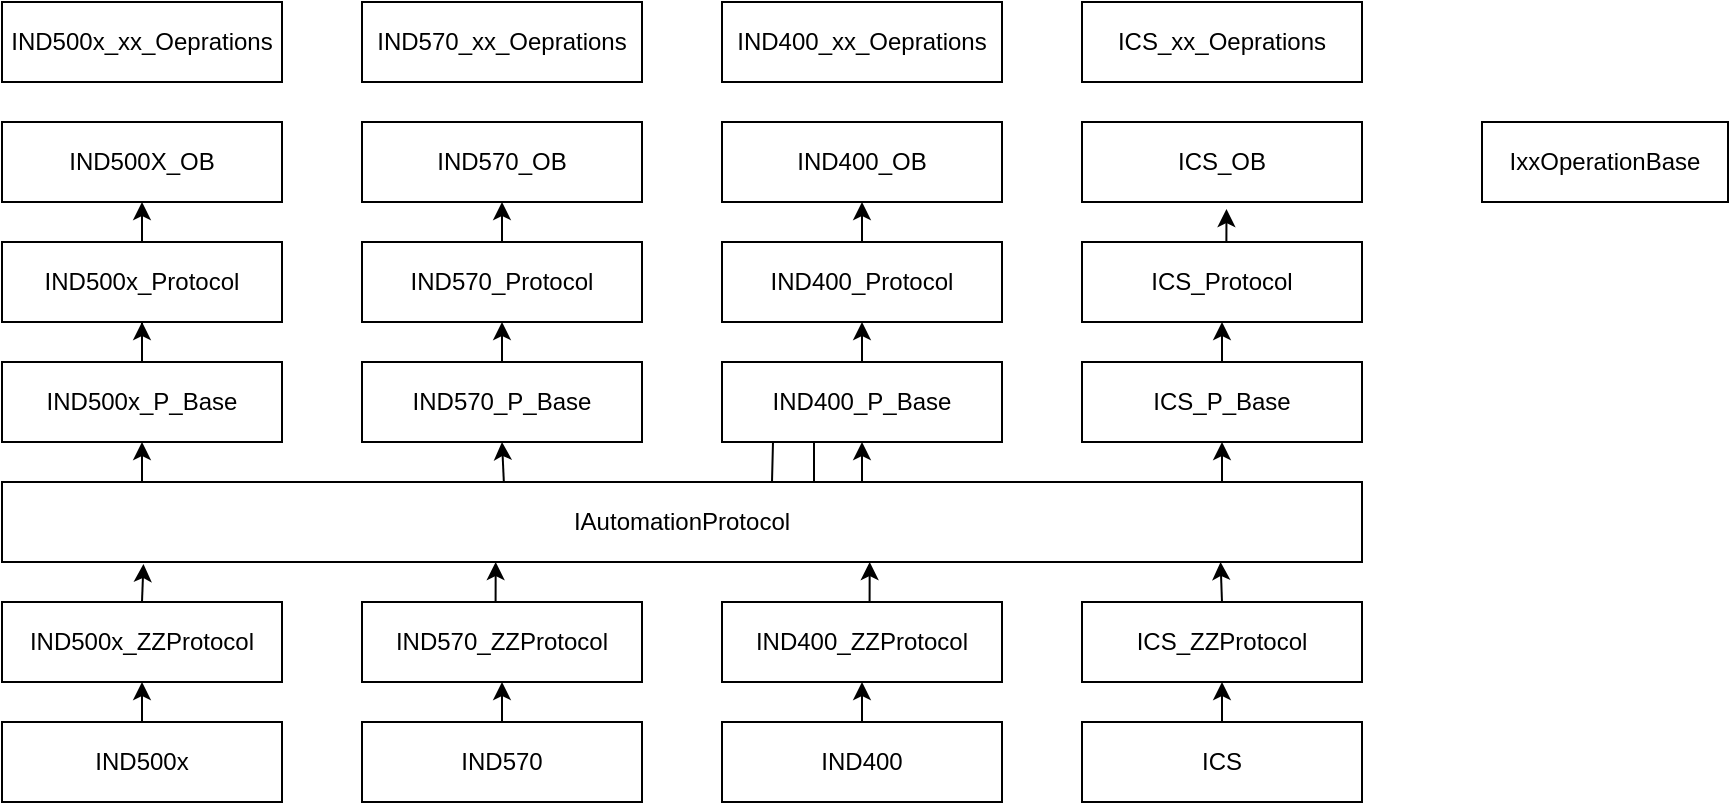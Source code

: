 <mxfile version="20.2.0" type="github">
  <diagram id="ZTMRkwRH3Y6STqkpY4_5" name="第 1 页">
    <mxGraphModel dx="1185" dy="693" grid="1" gridSize="10" guides="1" tooltips="1" connect="1" arrows="1" fold="1" page="1" pageScale="1" pageWidth="827" pageHeight="1169" math="0" shadow="0">
      <root>
        <mxCell id="0" />
        <mxCell id="1" parent="0" />
        <mxCell id="6fKO2jBU-R8SY8L-EKMl-38" style="edgeStyle=orthogonalEdgeStyle;rounded=0;orthogonalLoop=1;jettySize=auto;html=1;exitX=0.5;exitY=0;exitDx=0;exitDy=0;entryX=0.5;entryY=1;entryDx=0;entryDy=0;" edge="1" parent="1" source="6fKO2jBU-R8SY8L-EKMl-3" target="6fKO2jBU-R8SY8L-EKMl-10">
          <mxGeometry relative="1" as="geometry" />
        </mxCell>
        <mxCell id="6fKO2jBU-R8SY8L-EKMl-3" value="IND500x" style="rounded=0;whiteSpace=wrap;html=1;" vertex="1" parent="1">
          <mxGeometry x="60" y="560" width="140" height="40" as="geometry" />
        </mxCell>
        <mxCell id="6fKO2jBU-R8SY8L-EKMl-40" style="edgeStyle=orthogonalEdgeStyle;rounded=0;orthogonalLoop=1;jettySize=auto;html=1;exitX=0.5;exitY=0;exitDx=0;exitDy=0;entryX=0.5;entryY=1;entryDx=0;entryDy=0;" edge="1" parent="1" source="6fKO2jBU-R8SY8L-EKMl-4" target="6fKO2jBU-R8SY8L-EKMl-11">
          <mxGeometry relative="1" as="geometry" />
        </mxCell>
        <mxCell id="6fKO2jBU-R8SY8L-EKMl-4" value="IND570" style="rounded=0;whiteSpace=wrap;html=1;" vertex="1" parent="1">
          <mxGeometry x="240" y="560" width="140" height="40" as="geometry" />
        </mxCell>
        <mxCell id="6fKO2jBU-R8SY8L-EKMl-43" style="edgeStyle=orthogonalEdgeStyle;rounded=0;orthogonalLoop=1;jettySize=auto;html=1;exitX=0.5;exitY=0;exitDx=0;exitDy=0;entryX=0.5;entryY=1;entryDx=0;entryDy=0;" edge="1" parent="1" source="6fKO2jBU-R8SY8L-EKMl-5" target="6fKO2jBU-R8SY8L-EKMl-12">
          <mxGeometry relative="1" as="geometry" />
        </mxCell>
        <mxCell id="6fKO2jBU-R8SY8L-EKMl-5" value="IND400" style="rounded=0;whiteSpace=wrap;html=1;" vertex="1" parent="1">
          <mxGeometry x="420" y="560" width="140" height="40" as="geometry" />
        </mxCell>
        <mxCell id="6fKO2jBU-R8SY8L-EKMl-44" style="edgeStyle=orthogonalEdgeStyle;rounded=0;orthogonalLoop=1;jettySize=auto;html=1;exitX=0.5;exitY=0;exitDx=0;exitDy=0;entryX=0.5;entryY=1;entryDx=0;entryDy=0;" edge="1" parent="1" source="6fKO2jBU-R8SY8L-EKMl-7" target="6fKO2jBU-R8SY8L-EKMl-13">
          <mxGeometry relative="1" as="geometry" />
        </mxCell>
        <mxCell id="6fKO2jBU-R8SY8L-EKMl-7" value="ICS" style="rounded=0;whiteSpace=wrap;html=1;" vertex="1" parent="1">
          <mxGeometry x="600" y="560" width="140" height="40" as="geometry" />
        </mxCell>
        <mxCell id="6fKO2jBU-R8SY8L-EKMl-49" style="edgeStyle=orthogonalEdgeStyle;rounded=0;orthogonalLoop=1;jettySize=auto;html=1;exitX=0.5;exitY=0;exitDx=0;exitDy=0;entryX=0.104;entryY=1.025;entryDx=0;entryDy=0;entryPerimeter=0;" edge="1" parent="1" source="6fKO2jBU-R8SY8L-EKMl-10" target="6fKO2jBU-R8SY8L-EKMl-14">
          <mxGeometry relative="1" as="geometry" />
        </mxCell>
        <mxCell id="6fKO2jBU-R8SY8L-EKMl-10" value="IND500x_ZZProtocol" style="rounded=0;whiteSpace=wrap;html=1;" vertex="1" parent="1">
          <mxGeometry x="60" y="500" width="140" height="40" as="geometry" />
        </mxCell>
        <mxCell id="6fKO2jBU-R8SY8L-EKMl-47" style="edgeStyle=orthogonalEdgeStyle;rounded=0;orthogonalLoop=1;jettySize=auto;html=1;exitX=0.5;exitY=0;exitDx=0;exitDy=0;entryX=0.363;entryY=1;entryDx=0;entryDy=0;entryPerimeter=0;" edge="1" parent="1" source="6fKO2jBU-R8SY8L-EKMl-11" target="6fKO2jBU-R8SY8L-EKMl-14">
          <mxGeometry relative="1" as="geometry" />
        </mxCell>
        <mxCell id="6fKO2jBU-R8SY8L-EKMl-11" value="IND570_ZZProtocol" style="rounded=0;whiteSpace=wrap;html=1;" vertex="1" parent="1">
          <mxGeometry x="240" y="500" width="140" height="40" as="geometry" />
        </mxCell>
        <mxCell id="6fKO2jBU-R8SY8L-EKMl-46" style="edgeStyle=orthogonalEdgeStyle;rounded=0;orthogonalLoop=1;jettySize=auto;html=1;exitX=0.5;exitY=0;exitDx=0;exitDy=0;entryX=0.638;entryY=1;entryDx=0;entryDy=0;entryPerimeter=0;" edge="1" parent="1" source="6fKO2jBU-R8SY8L-EKMl-12" target="6fKO2jBU-R8SY8L-EKMl-14">
          <mxGeometry relative="1" as="geometry" />
        </mxCell>
        <mxCell id="6fKO2jBU-R8SY8L-EKMl-12" value="IND400_ZZProtocol" style="rounded=0;whiteSpace=wrap;html=1;" vertex="1" parent="1">
          <mxGeometry x="420" y="500" width="140" height="40" as="geometry" />
        </mxCell>
        <mxCell id="6fKO2jBU-R8SY8L-EKMl-45" style="edgeStyle=orthogonalEdgeStyle;rounded=0;orthogonalLoop=1;jettySize=auto;html=1;exitX=0.5;exitY=0;exitDx=0;exitDy=0;entryX=0.896;entryY=1;entryDx=0;entryDy=0;entryPerimeter=0;" edge="1" parent="1" source="6fKO2jBU-R8SY8L-EKMl-13" target="6fKO2jBU-R8SY8L-EKMl-14">
          <mxGeometry relative="1" as="geometry" />
        </mxCell>
        <mxCell id="6fKO2jBU-R8SY8L-EKMl-13" value="ICS_ZZProtocol" style="rounded=0;whiteSpace=wrap;html=1;" vertex="1" parent="1">
          <mxGeometry x="600" y="500" width="140" height="40" as="geometry" />
        </mxCell>
        <mxCell id="6fKO2jBU-R8SY8L-EKMl-14" value="IAutomationProtocol" style="rounded=0;whiteSpace=wrap;html=1;" vertex="1" parent="1">
          <mxGeometry x="60" y="440" width="680" height="40" as="geometry" />
        </mxCell>
        <mxCell id="6fKO2jBU-R8SY8L-EKMl-51" style="edgeStyle=orthogonalEdgeStyle;rounded=0;orthogonalLoop=1;jettySize=auto;html=1;entryX=0.5;entryY=1;entryDx=0;entryDy=0;" edge="1" parent="1" target="6fKO2jBU-R8SY8L-EKMl-15">
          <mxGeometry relative="1" as="geometry">
            <mxPoint x="145" y="440" as="sourcePoint" />
          </mxGeometry>
        </mxCell>
        <mxCell id="6fKO2jBU-R8SY8L-EKMl-57" value="" style="edgeStyle=orthogonalEdgeStyle;rounded=0;orthogonalLoop=1;jettySize=auto;html=1;entryX=0.5;entryY=1;entryDx=0;entryDy=0;" edge="1" parent="1" source="6fKO2jBU-R8SY8L-EKMl-15" target="6fKO2jBU-R8SY8L-EKMl-19">
          <mxGeometry relative="1" as="geometry" />
        </mxCell>
        <mxCell id="6fKO2jBU-R8SY8L-EKMl-15" value="IND500x_P_Base" style="rounded=0;whiteSpace=wrap;html=1;" vertex="1" parent="1">
          <mxGeometry x="60" y="380" width="140" height="40" as="geometry" />
        </mxCell>
        <mxCell id="6fKO2jBU-R8SY8L-EKMl-54" style="edgeStyle=orthogonalEdgeStyle;rounded=0;orthogonalLoop=1;jettySize=auto;html=1;exitX=0.369;exitY=-0.003;exitDx=0;exitDy=0;entryX=0.5;entryY=1;entryDx=0;entryDy=0;exitPerimeter=0;" edge="1" parent="1" source="6fKO2jBU-R8SY8L-EKMl-14" target="6fKO2jBU-R8SY8L-EKMl-16">
          <mxGeometry relative="1" as="geometry" />
        </mxCell>
        <mxCell id="6fKO2jBU-R8SY8L-EKMl-60" style="edgeStyle=orthogonalEdgeStyle;rounded=0;orthogonalLoop=1;jettySize=auto;html=1;exitX=0.5;exitY=0;exitDx=0;exitDy=0;entryX=0.5;entryY=1;entryDx=0;entryDy=0;" edge="1" parent="1" source="6fKO2jBU-R8SY8L-EKMl-16" target="6fKO2jBU-R8SY8L-EKMl-21">
          <mxGeometry relative="1" as="geometry" />
        </mxCell>
        <mxCell id="6fKO2jBU-R8SY8L-EKMl-16" value="IND570_P_Base" style="rounded=0;whiteSpace=wrap;html=1;" vertex="1" parent="1">
          <mxGeometry x="240" y="380" width="140" height="40" as="geometry" />
        </mxCell>
        <mxCell id="6fKO2jBU-R8SY8L-EKMl-55" style="edgeStyle=orthogonalEdgeStyle;rounded=0;orthogonalLoop=1;jettySize=auto;html=1;entryX=0.5;entryY=1;entryDx=0;entryDy=0;" edge="1" parent="1" target="6fKO2jBU-R8SY8L-EKMl-17">
          <mxGeometry relative="1" as="geometry">
            <mxPoint x="445" y="440" as="sourcePoint" />
          </mxGeometry>
        </mxCell>
        <mxCell id="6fKO2jBU-R8SY8L-EKMl-61" style="edgeStyle=orthogonalEdgeStyle;rounded=0;orthogonalLoop=1;jettySize=auto;html=1;exitX=0.5;exitY=0;exitDx=0;exitDy=0;entryX=0.5;entryY=1;entryDx=0;entryDy=0;" edge="1" parent="1" source="6fKO2jBU-R8SY8L-EKMl-17" target="6fKO2jBU-R8SY8L-EKMl-22">
          <mxGeometry relative="1" as="geometry" />
        </mxCell>
        <mxCell id="6fKO2jBU-R8SY8L-EKMl-17" value="IND400_P_Base" style="rounded=0;whiteSpace=wrap;html=1;" vertex="1" parent="1">
          <mxGeometry x="420" y="380" width="140" height="40" as="geometry" />
        </mxCell>
        <mxCell id="6fKO2jBU-R8SY8L-EKMl-56" style="edgeStyle=orthogonalEdgeStyle;rounded=0;orthogonalLoop=1;jettySize=auto;html=1;exitX=0.902;exitY=0;exitDx=0;exitDy=0;entryX=0.5;entryY=1;entryDx=0;entryDy=0;exitPerimeter=0;" edge="1" parent="1" source="6fKO2jBU-R8SY8L-EKMl-14" target="6fKO2jBU-R8SY8L-EKMl-18">
          <mxGeometry relative="1" as="geometry" />
        </mxCell>
        <mxCell id="6fKO2jBU-R8SY8L-EKMl-62" style="edgeStyle=orthogonalEdgeStyle;rounded=0;orthogonalLoop=1;jettySize=auto;html=1;exitX=0.5;exitY=0;exitDx=0;exitDy=0;entryX=0.5;entryY=1;entryDx=0;entryDy=0;" edge="1" parent="1" source="6fKO2jBU-R8SY8L-EKMl-18" target="6fKO2jBU-R8SY8L-EKMl-23">
          <mxGeometry relative="1" as="geometry" />
        </mxCell>
        <mxCell id="6fKO2jBU-R8SY8L-EKMl-18" value="ICS_P_Base" style="rounded=0;whiteSpace=wrap;html=1;" vertex="1" parent="1">
          <mxGeometry x="600" y="380" width="140" height="40" as="geometry" />
        </mxCell>
        <mxCell id="6fKO2jBU-R8SY8L-EKMl-66" style="edgeStyle=orthogonalEdgeStyle;rounded=0;orthogonalLoop=1;jettySize=auto;html=1;exitX=0.5;exitY=0;exitDx=0;exitDy=0;entryX=0.5;entryY=1;entryDx=0;entryDy=0;" edge="1" parent="1" source="6fKO2jBU-R8SY8L-EKMl-19" target="6fKO2jBU-R8SY8L-EKMl-24">
          <mxGeometry relative="1" as="geometry" />
        </mxCell>
        <mxCell id="6fKO2jBU-R8SY8L-EKMl-19" value="IND500x_Protocol" style="rounded=0;whiteSpace=wrap;html=1;" vertex="1" parent="1">
          <mxGeometry x="60" y="320" width="140" height="40" as="geometry" />
        </mxCell>
        <mxCell id="6fKO2jBU-R8SY8L-EKMl-65" style="edgeStyle=orthogonalEdgeStyle;rounded=0;orthogonalLoop=1;jettySize=auto;html=1;exitX=0.5;exitY=0;exitDx=0;exitDy=0;entryX=0.5;entryY=1;entryDx=0;entryDy=0;" edge="1" parent="1" source="6fKO2jBU-R8SY8L-EKMl-21" target="6fKO2jBU-R8SY8L-EKMl-25">
          <mxGeometry relative="1" as="geometry" />
        </mxCell>
        <mxCell id="6fKO2jBU-R8SY8L-EKMl-21" value="IND570_Protocol" style="rounded=0;whiteSpace=wrap;html=1;" vertex="1" parent="1">
          <mxGeometry x="240" y="320" width="140" height="40" as="geometry" />
        </mxCell>
        <mxCell id="6fKO2jBU-R8SY8L-EKMl-64" style="edgeStyle=orthogonalEdgeStyle;rounded=0;orthogonalLoop=1;jettySize=auto;html=1;exitX=0.5;exitY=0;exitDx=0;exitDy=0;entryX=0.5;entryY=1;entryDx=0;entryDy=0;" edge="1" parent="1" source="6fKO2jBU-R8SY8L-EKMl-22" target="6fKO2jBU-R8SY8L-EKMl-26">
          <mxGeometry relative="1" as="geometry" />
        </mxCell>
        <mxCell id="6fKO2jBU-R8SY8L-EKMl-22" value="IND400_Protocol" style="rounded=0;whiteSpace=wrap;html=1;" vertex="1" parent="1">
          <mxGeometry x="420" y="320" width="140" height="40" as="geometry" />
        </mxCell>
        <mxCell id="6fKO2jBU-R8SY8L-EKMl-63" style="edgeStyle=orthogonalEdgeStyle;rounded=0;orthogonalLoop=1;jettySize=auto;html=1;exitX=0.5;exitY=0;exitDx=0;exitDy=0;entryX=0.516;entryY=1.088;entryDx=0;entryDy=0;entryPerimeter=0;" edge="1" parent="1" source="6fKO2jBU-R8SY8L-EKMl-23" target="6fKO2jBU-R8SY8L-EKMl-27">
          <mxGeometry relative="1" as="geometry" />
        </mxCell>
        <mxCell id="6fKO2jBU-R8SY8L-EKMl-23" value="ICS_Protocol" style="rounded=0;whiteSpace=wrap;html=1;" vertex="1" parent="1">
          <mxGeometry x="600" y="320" width="140" height="40" as="geometry" />
        </mxCell>
        <mxCell id="6fKO2jBU-R8SY8L-EKMl-24" value="IND500X_OB" style="rounded=0;whiteSpace=wrap;html=1;" vertex="1" parent="1">
          <mxGeometry x="60" y="260" width="140" height="40" as="geometry" />
        </mxCell>
        <mxCell id="6fKO2jBU-R8SY8L-EKMl-25" value="IND570_OB" style="rounded=0;whiteSpace=wrap;html=1;" vertex="1" parent="1">
          <mxGeometry x="240" y="260" width="140" height="40" as="geometry" />
        </mxCell>
        <mxCell id="6fKO2jBU-R8SY8L-EKMl-26" value="IND400_OB" style="rounded=0;whiteSpace=wrap;html=1;" vertex="1" parent="1">
          <mxGeometry x="420" y="260" width="140" height="40" as="geometry" />
        </mxCell>
        <mxCell id="6fKO2jBU-R8SY8L-EKMl-27" value="ICS_OB" style="rounded=0;whiteSpace=wrap;html=1;" vertex="1" parent="1">
          <mxGeometry x="600" y="260" width="140" height="40" as="geometry" />
        </mxCell>
        <mxCell id="6fKO2jBU-R8SY8L-EKMl-30" value="IxxOperationBase" style="rounded=0;whiteSpace=wrap;html=1;" vertex="1" parent="1">
          <mxGeometry x="800" y="260" width="123" height="40" as="geometry" />
        </mxCell>
        <mxCell id="6fKO2jBU-R8SY8L-EKMl-67" value="IND500x_xx_Oeprations" style="rounded=0;whiteSpace=wrap;html=1;" vertex="1" parent="1">
          <mxGeometry x="60" y="200" width="140" height="40" as="geometry" />
        </mxCell>
        <mxCell id="6fKO2jBU-R8SY8L-EKMl-68" value="IND570_xx_Oeprations" style="rounded=0;whiteSpace=wrap;html=1;" vertex="1" parent="1">
          <mxGeometry x="240" y="200" width="140" height="40" as="geometry" />
        </mxCell>
        <mxCell id="6fKO2jBU-R8SY8L-EKMl-69" value="IND400_xx_Oeprations" style="rounded=0;whiteSpace=wrap;html=1;" vertex="1" parent="1">
          <mxGeometry x="420" y="200" width="140" height="40" as="geometry" />
        </mxCell>
        <mxCell id="6fKO2jBU-R8SY8L-EKMl-70" value="ICS_xx_Oeprations" style="rounded=0;whiteSpace=wrap;html=1;" vertex="1" parent="1">
          <mxGeometry x="600" y="200" width="140" height="40" as="geometry" />
        </mxCell>
      </root>
    </mxGraphModel>
  </diagram>
</mxfile>
